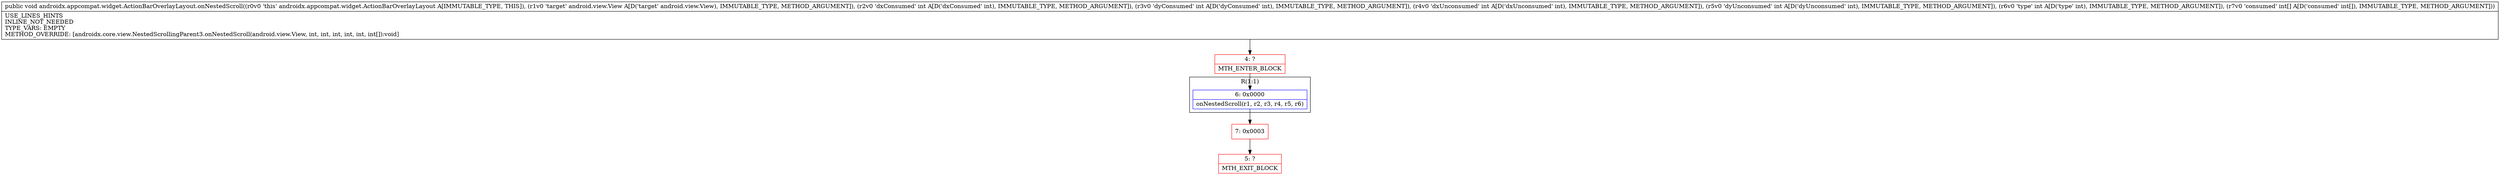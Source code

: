 digraph "CFG forandroidx.appcompat.widget.ActionBarOverlayLayout.onNestedScroll(Landroid\/view\/View;IIIII[I)V" {
subgraph cluster_Region_796361120 {
label = "R(1:1)";
node [shape=record,color=blue];
Node_6 [shape=record,label="{6\:\ 0x0000|onNestedScroll(r1, r2, r3, r4, r5, r6)\l}"];
}
Node_4 [shape=record,color=red,label="{4\:\ ?|MTH_ENTER_BLOCK\l}"];
Node_7 [shape=record,color=red,label="{7\:\ 0x0003}"];
Node_5 [shape=record,color=red,label="{5\:\ ?|MTH_EXIT_BLOCK\l}"];
MethodNode[shape=record,label="{public void androidx.appcompat.widget.ActionBarOverlayLayout.onNestedScroll((r0v0 'this' androidx.appcompat.widget.ActionBarOverlayLayout A[IMMUTABLE_TYPE, THIS]), (r1v0 'target' android.view.View A[D('target' android.view.View), IMMUTABLE_TYPE, METHOD_ARGUMENT]), (r2v0 'dxConsumed' int A[D('dxConsumed' int), IMMUTABLE_TYPE, METHOD_ARGUMENT]), (r3v0 'dyConsumed' int A[D('dyConsumed' int), IMMUTABLE_TYPE, METHOD_ARGUMENT]), (r4v0 'dxUnconsumed' int A[D('dxUnconsumed' int), IMMUTABLE_TYPE, METHOD_ARGUMENT]), (r5v0 'dyUnconsumed' int A[D('dyUnconsumed' int), IMMUTABLE_TYPE, METHOD_ARGUMENT]), (r6v0 'type' int A[D('type' int), IMMUTABLE_TYPE, METHOD_ARGUMENT]), (r7v0 'consumed' int[] A[D('consumed' int[]), IMMUTABLE_TYPE, METHOD_ARGUMENT]))  | USE_LINES_HINTS\lINLINE_NOT_NEEDED\lTYPE_VARS: EMPTY\lMETHOD_OVERRIDE: [androidx.core.view.NestedScrollingParent3.onNestedScroll(android.view.View, int, int, int, int, int, int[]):void]\l}"];
MethodNode -> Node_4;Node_6 -> Node_7;
Node_4 -> Node_6;
Node_7 -> Node_5;
}

